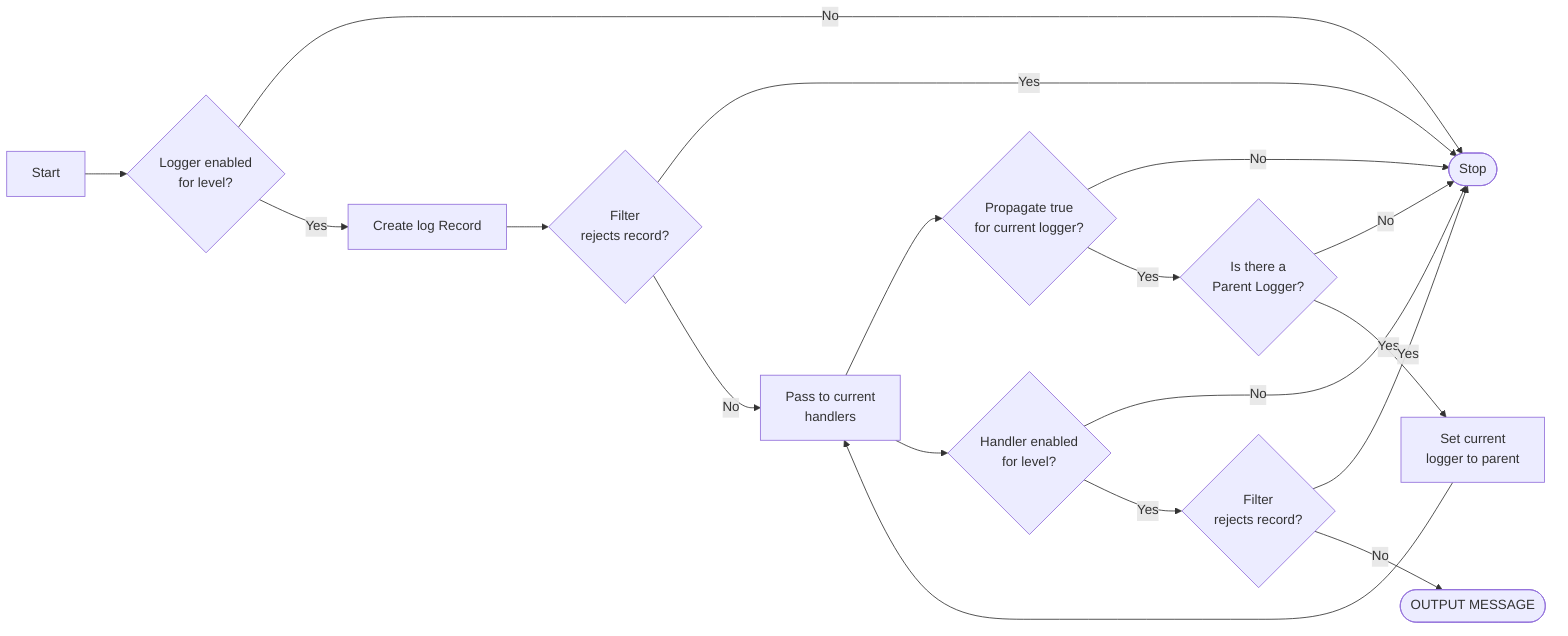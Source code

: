 flowchart LR
    A[Start] --> B{Logger enabled\nfor level?}
    B --> |No|C([Stop])
    B --> |Yes|D[Create log Record]
    D --> E{Filter\nrejects record?}
    E --> |Yes|C
    E --> |No|F[Pass to current\nhandlers]
    F --> G{Propagate true\nfor current logger?}
    G --> |No|C
    G --> |Yes|H{Is there a\nParent Logger?}
    H --> |No|C
    H --> |Yes|I[Set current\nlogger to parent]
    I --> F
    F --> K{Handler enabled\nfor level?}
    K --> |No|C
    K --> |Yes|M{Filter\nrejects record?}
    M --> |Yes|C
    M --> |No|N([OUTPUT MESSAGE])